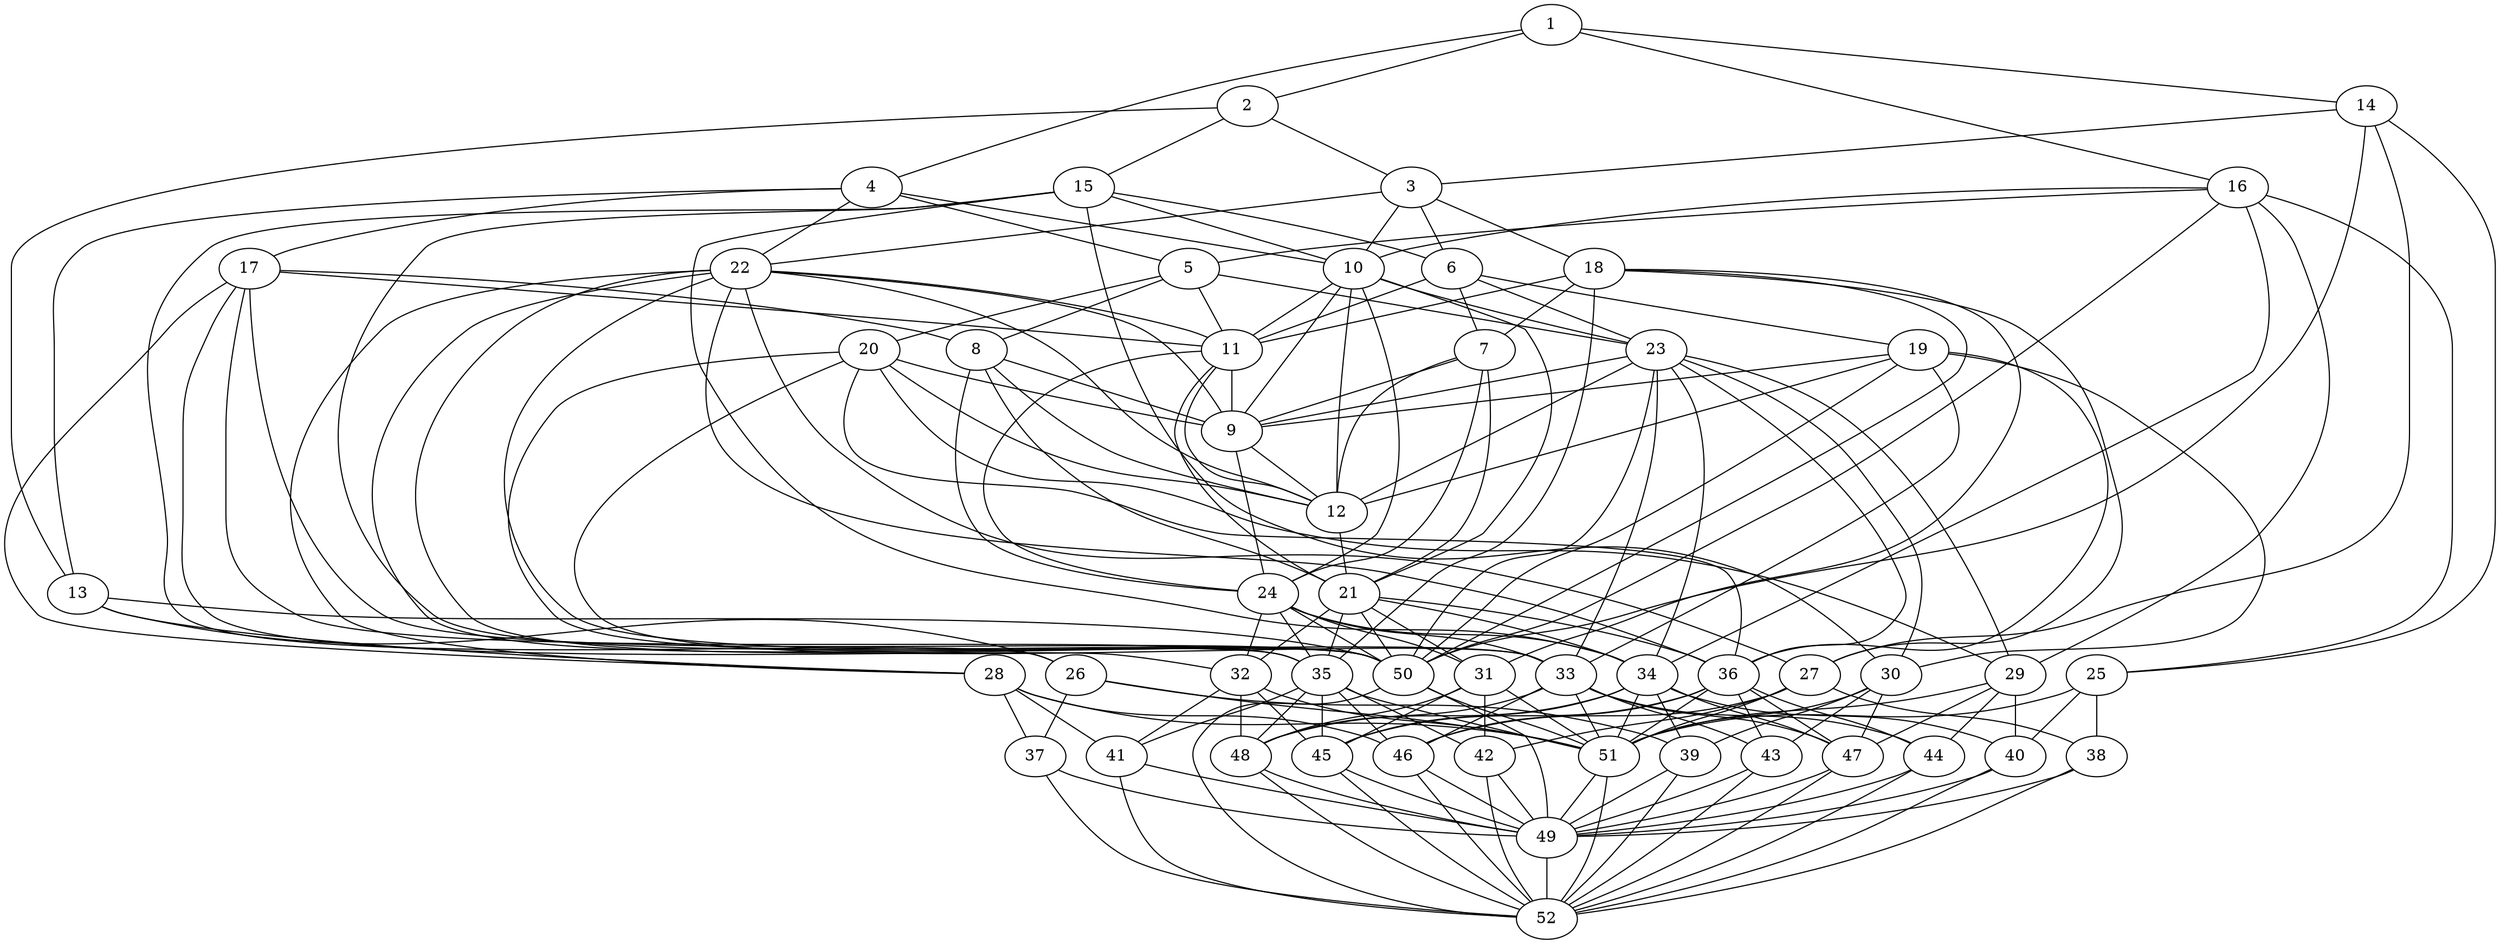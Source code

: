 graph {
  1 -- 2;
  1 -- 4;
  1 -- 14;
  1 -- 16;
  2 -- 3;
  2 -- 13;
  2 -- 15;
  4 -- 5;
  4 -- 10;
  4 -- 13;
  4 -- 17;
  4 -- 22;
  14 -- 3;
  14 -- 25;
  14 -- 27;
  14 -- 50;
  16 -- 5;
  16 -- 10;
  16 -- 25;
  16 -- 29;
  16 -- 34;
  16 -- 50;
  3 -- 6;
  3 -- 10;
  3 -- 18;
  3 -- 22;
  13 -- 26;
  13 -- 28;
  13 -- 50;
  15 -- 6;
  15 -- 10;
  15 -- 26;
  15 -- 30;
  15 -- 34;
  15 -- 50;
  6 -- 7;
  6 -- 11;
  6 -- 19;
  6 -- 23;
  10 -- 9;
  10 -- 11;
  10 -- 12;
  10 -- 21;
  10 -- 23;
  10 -- 24;
  18 -- 7;
  18 -- 11;
  18 -- 27;
  18 -- 31;
  18 -- 35;
  18 -- 50;
  22 -- 9;
  22 -- 11;
  22 -- 12;
  22 -- 27;
  22 -- 28;
  22 -- 33;
  22 -- 35;
  22 -- 36;
  22 -- 50;
  5 -- 8;
  5 -- 11;
  5 -- 20;
  5 -- 23;
  17 -- 8;
  17 -- 11;
  17 -- 28;
  17 -- 32;
  17 -- 35;
  17 -- 50;
  8 -- 9;
  8 -- 12;
  8 -- 21;
  8 -- 24;
  11 -- 9;
  11 -- 12;
  11 -- 21;
  11 -- 24;
  20 -- 9;
  20 -- 12;
  20 -- 29;
  20 -- 33;
  20 -- 36;
  20 -- 50;
  23 -- 9;
  23 -- 12;
  23 -- 29;
  23 -- 30;
  23 -- 33;
  23 -- 34;
  23 -- 36;
  23 -- 50;
  7 -- 9;
  7 -- 12;
  7 -- 21;
  7 -- 24;
  19 -- 9;
  19 -- 12;
  19 -- 30;
  19 -- 33;
  19 -- 36;
  19 -- 50;
  9 -- 12;
  9 -- 24;
  12 -- 21;
  21 -- 31;
  21 -- 32;
  21 -- 34;
  21 -- 35;
  21 -- 36;
  21 -- 50;
  24 -- 31;
  24 -- 32;
  24 -- 33;
  24 -- 34;
  24 -- 35;
  24 -- 50;
  26 -- 37;
  26 -- 39;
  26 -- 51;
  28 -- 37;
  28 -- 41;
  28 -- 46;
  28 -- 51;
  50 -- 49;
  50 -- 51;
  50 -- 52;
  25 -- 38;
  25 -- 40;
  25 -- 51;
  27 -- 38;
  27 -- 42;
  27 -- 46;
  27 -- 51;
  30 -- 39;
  30 -- 43;
  30 -- 47;
  30 -- 51;
  34 -- 39;
  34 -- 40;
  34 -- 45;
  34 -- 47;
  34 -- 48;
  34 -- 51;
  29 -- 40;
  29 -- 44;
  29 -- 47;
  29 -- 51;
  32 -- 41;
  32 -- 45;
  32 -- 48;
  32 -- 51;
  35 -- 41;
  35 -- 42;
  35 -- 45;
  35 -- 46;
  35 -- 48;
  35 -- 51;
  31 -- 42;
  31 -- 45;
  31 -- 48;
  31 -- 51;
  33 -- 43;
  33 -- 44;
  33 -- 46;
  33 -- 47;
  33 -- 48;
  33 -- 51;
  36 -- 43;
  36 -- 44;
  36 -- 45;
  36 -- 46;
  36 -- 47;
  36 -- 51;
  38 -- 49;
  38 -- 52;
  40 -- 49;
  40 -- 52;
  51 -- 49;
  51 -- 52;
  37 -- 49;
  37 -- 52;
  39 -- 49;
  39 -- 52;
  42 -- 49;
  42 -- 52;
  46 -- 49;
  46 -- 52;
  41 -- 49;
  41 -- 52;
  44 -- 49;
  44 -- 52;
  47 -- 49;
  47 -- 52;
  43 -- 49;
  43 -- 52;
  45 -- 49;
  45 -- 52;
  48 -- 49;
  48 -- 52;
  49 -- 52;
}
